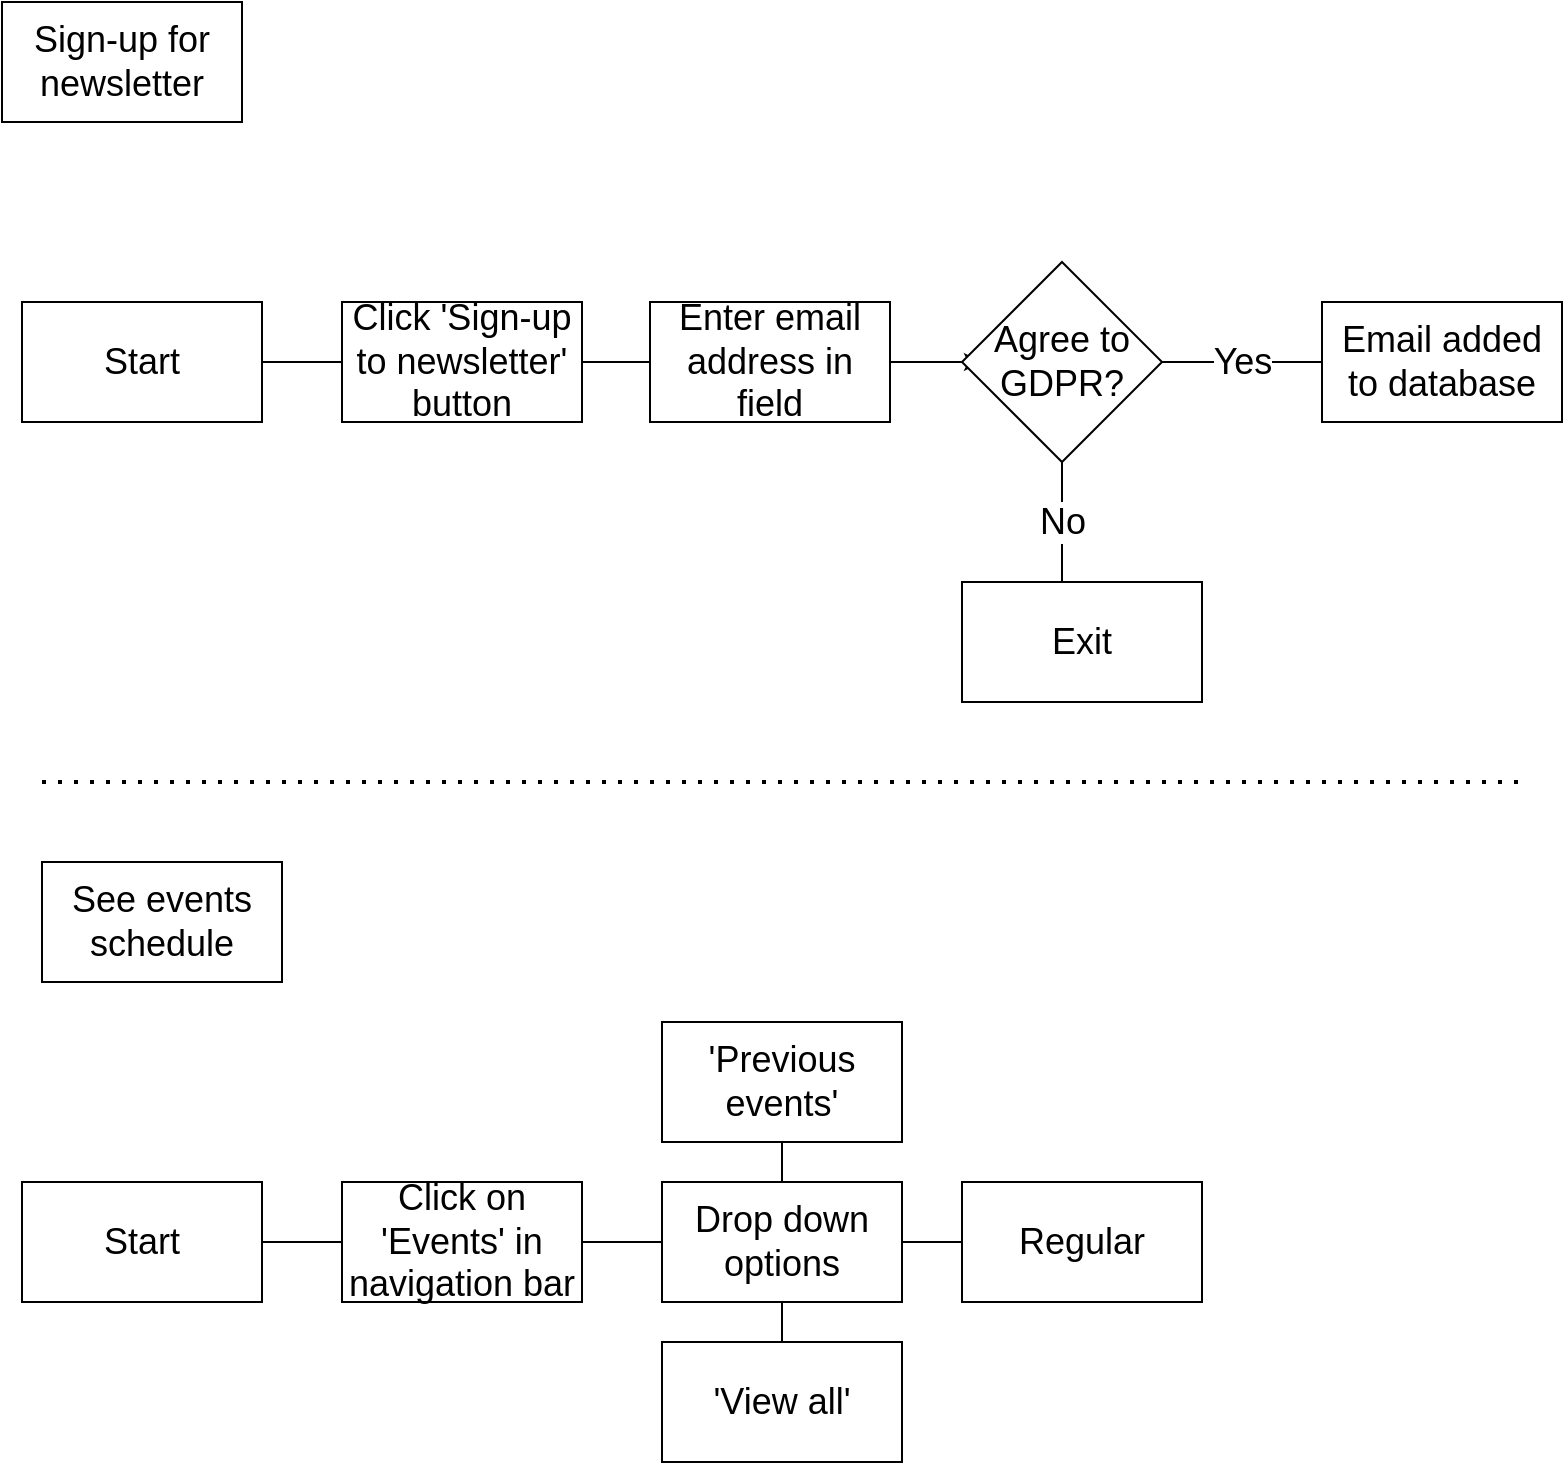 <mxfile>
    <diagram id="qKxfVv8c6-4CeE03qHOx" name="Page-1">
        <mxGraphModel dx="981" dy="442" grid="1" gridSize="10" guides="1" tooltips="1" connect="1" arrows="1" fold="1" page="1" pageScale="1" pageWidth="827" pageHeight="1169" math="0" shadow="0">
            <root>
                <mxCell id="0"/>
                <mxCell id="1" parent="0"/>
                <mxCell id="2" value="Sign-up for newsletter" style="rounded=0;whiteSpace=wrap;html=1;fontSize=18;" vertex="1" parent="1">
                    <mxGeometry x="30" y="10" width="120" height="60" as="geometry"/>
                </mxCell>
                <mxCell id="4" value="&lt;font style=&quot;font-size: 18px&quot;&gt;Start&lt;/font&gt;" style="rounded=0;whiteSpace=wrap;html=1;" vertex="1" parent="1">
                    <mxGeometry x="40" y="160" width="120" height="60" as="geometry"/>
                </mxCell>
                <mxCell id="5" value="" style="endArrow=none;html=1;fontSize=18;exitX=1;exitY=0.5;exitDx=0;exitDy=0;" edge="1" parent="1" source="4" target="6">
                    <mxGeometry width="50" height="50" relative="1" as="geometry">
                        <mxPoint x="160" y="230" as="sourcePoint"/>
                        <mxPoint x="220" y="190" as="targetPoint"/>
                    </mxGeometry>
                </mxCell>
                <mxCell id="10" style="edgeStyle=none;html=1;entryX=0;entryY=0.5;entryDx=0;entryDy=0;fontSize=18;" edge="1" parent="1" source="6">
                    <mxGeometry relative="1" as="geometry">
                        <mxPoint x="520" y="190" as="targetPoint"/>
                    </mxGeometry>
                </mxCell>
                <mxCell id="6" value="Enter email address in field" style="rounded=0;whiteSpace=wrap;html=1;fontSize=18;" vertex="1" parent="1">
                    <mxGeometry x="354" y="160" width="120" height="60" as="geometry"/>
                </mxCell>
                <mxCell id="8" value="Click 'Sign-up to newsletter' button" style="rounded=0;whiteSpace=wrap;html=1;fontSize=18;" vertex="1" parent="1">
                    <mxGeometry x="200" y="160" width="120" height="60" as="geometry"/>
                </mxCell>
                <mxCell id="11" value="No" style="endArrow=none;html=1;fontSize=18;" edge="1" parent="1">
                    <mxGeometry width="50" height="50" relative="1" as="geometry">
                        <mxPoint x="560" y="300" as="sourcePoint"/>
                        <mxPoint x="560" y="240" as="targetPoint"/>
                    </mxGeometry>
                </mxCell>
                <mxCell id="12" value="Agree to GDPR?" style="rhombus;whiteSpace=wrap;html=1;fontSize=18;" vertex="1" parent="1">
                    <mxGeometry x="510" y="140" width="100" height="100" as="geometry"/>
                </mxCell>
                <mxCell id="13" value="Exit" style="rounded=0;whiteSpace=wrap;html=1;fontSize=18;" vertex="1" parent="1">
                    <mxGeometry x="510" y="300" width="120" height="60" as="geometry"/>
                </mxCell>
                <mxCell id="15" value="Yes" style="endArrow=none;html=1;fontSize=18;" edge="1" parent="1">
                    <mxGeometry width="50" height="50" relative="1" as="geometry">
                        <mxPoint x="610" y="190" as="sourcePoint"/>
                        <mxPoint x="690" y="190" as="targetPoint"/>
                    </mxGeometry>
                </mxCell>
                <mxCell id="16" value="Email added to database" style="rounded=0;whiteSpace=wrap;html=1;fontSize=18;" vertex="1" parent="1">
                    <mxGeometry x="690" y="160" width="120" height="60" as="geometry"/>
                </mxCell>
                <mxCell id="17" value="" style="endArrow=none;dashed=1;html=1;dashPattern=1 3;strokeWidth=2;fontSize=18;" edge="1" parent="1">
                    <mxGeometry width="50" height="50" relative="1" as="geometry">
                        <mxPoint x="50" y="400" as="sourcePoint"/>
                        <mxPoint x="790" y="400" as="targetPoint"/>
                    </mxGeometry>
                </mxCell>
                <mxCell id="18" value="See events schedule" style="rounded=0;whiteSpace=wrap;html=1;fontSize=18;" vertex="1" parent="1">
                    <mxGeometry x="50" y="440" width="120" height="60" as="geometry"/>
                </mxCell>
                <mxCell id="19" value="Start" style="rounded=0;whiteSpace=wrap;html=1;fontSize=18;" vertex="1" parent="1">
                    <mxGeometry x="40" y="600" width="120" height="60" as="geometry"/>
                </mxCell>
                <mxCell id="20" value="" style="endArrow=none;html=1;fontSize=18;exitX=1;exitY=0.5;exitDx=0;exitDy=0;" edge="1" parent="1" source="19" target="21">
                    <mxGeometry width="50" height="50" relative="1" as="geometry">
                        <mxPoint x="400" y="600" as="sourcePoint"/>
                        <mxPoint x="240" y="639" as="targetPoint"/>
                    </mxGeometry>
                </mxCell>
                <mxCell id="21" value="Click on 'Events' in navigation bar" style="rounded=0;whiteSpace=wrap;html=1;fontSize=18;" vertex="1" parent="1">
                    <mxGeometry x="200" y="600" width="120" height="60" as="geometry"/>
                </mxCell>
                <mxCell id="23" value="" style="endArrow=none;html=1;fontSize=18;exitX=1;exitY=0.5;exitDx=0;exitDy=0;" edge="1" parent="1" source="21" target="24">
                    <mxGeometry width="50" height="50" relative="1" as="geometry">
                        <mxPoint x="490" y="590" as="sourcePoint"/>
                        <mxPoint x="390" y="630" as="targetPoint"/>
                    </mxGeometry>
                </mxCell>
                <mxCell id="24" value="Drop down options" style="rounded=0;whiteSpace=wrap;html=1;fontSize=18;" vertex="1" parent="1">
                    <mxGeometry x="360" y="600" width="120" height="60" as="geometry"/>
                </mxCell>
                <mxCell id="25" value="Regular" style="rounded=0;whiteSpace=wrap;html=1;fontSize=18;" vertex="1" parent="1">
                    <mxGeometry x="510" y="600" width="120" height="60" as="geometry"/>
                </mxCell>
                <mxCell id="26" value="'Previous events'" style="rounded=0;whiteSpace=wrap;html=1;fontSize=18;" vertex="1" parent="1">
                    <mxGeometry x="360" y="520" width="120" height="60" as="geometry"/>
                </mxCell>
                <mxCell id="27" value="'View all'" style="rounded=0;whiteSpace=wrap;html=1;fontSize=18;" vertex="1" parent="1">
                    <mxGeometry x="360" y="680" width="120" height="60" as="geometry"/>
                </mxCell>
                <mxCell id="28" value="" style="endArrow=none;html=1;fontSize=18;exitX=0.5;exitY=0;exitDx=0;exitDy=0;" edge="1" parent="1" source="24" target="26">
                    <mxGeometry width="50" height="50" relative="1" as="geometry">
                        <mxPoint x="470" y="550" as="sourcePoint"/>
                        <mxPoint x="520" y="500" as="targetPoint"/>
                        <Array as="points"/>
                    </mxGeometry>
                </mxCell>
                <mxCell id="29" value="" style="endArrow=none;html=1;fontSize=18;entryX=0;entryY=0.5;entryDx=0;entryDy=0;" edge="1" parent="1" source="24" target="25">
                    <mxGeometry width="50" height="50" relative="1" as="geometry">
                        <mxPoint x="470" y="550" as="sourcePoint"/>
                        <mxPoint x="520" y="500" as="targetPoint"/>
                    </mxGeometry>
                </mxCell>
                <mxCell id="30" value="" style="endArrow=none;html=1;fontSize=18;entryX=0.5;entryY=0;entryDx=0;entryDy=0;" edge="1" parent="1" target="27">
                    <mxGeometry width="50" height="50" relative="1" as="geometry">
                        <mxPoint x="420" y="660" as="sourcePoint"/>
                        <mxPoint x="520" y="500" as="targetPoint"/>
                    </mxGeometry>
                </mxCell>
            </root>
        </mxGraphModel>
    </diagram>
</mxfile>